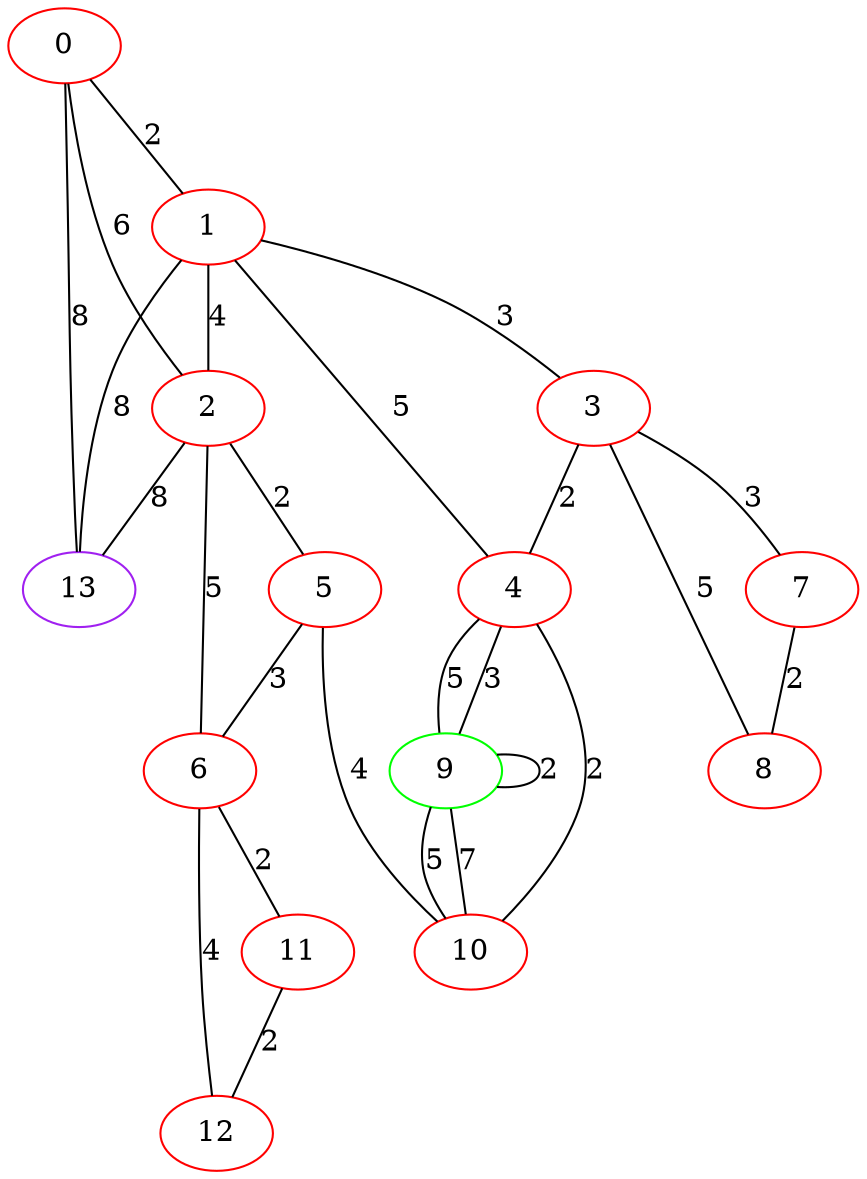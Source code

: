 graph "" {
0 [color=red, weight=1];
1 [color=red, weight=1];
2 [color=red, weight=1];
3 [color=red, weight=1];
4 [color=red, weight=1];
5 [color=red, weight=1];
6 [color=red, weight=1];
7 [color=red, weight=1];
8 [color=red, weight=1];
9 [color=green, weight=2];
10 [color=red, weight=1];
11 [color=red, weight=1];
12 [color=red, weight=1];
13 [color=purple, weight=4];
0 -- 1  [key=0, label=2];
0 -- 2  [key=0, label=6];
0 -- 13  [key=0, label=8];
1 -- 2  [key=0, label=4];
1 -- 3  [key=0, label=3];
1 -- 4  [key=0, label=5];
1 -- 13  [key=0, label=8];
2 -- 5  [key=0, label=2];
2 -- 6  [key=0, label=5];
2 -- 13  [key=0, label=8];
3 -- 8  [key=0, label=5];
3 -- 4  [key=0, label=2];
3 -- 7  [key=0, label=3];
4 -- 9  [key=0, label=3];
4 -- 9  [key=1, label=5];
4 -- 10  [key=0, label=2];
5 -- 10  [key=0, label=4];
5 -- 6  [key=0, label=3];
6 -- 11  [key=0, label=2];
6 -- 12  [key=0, label=4];
7 -- 8  [key=0, label=2];
9 -- 9  [key=0, label=2];
9 -- 10  [key=0, label=5];
9 -- 10  [key=1, label=7];
11 -- 12  [key=0, label=2];
}
